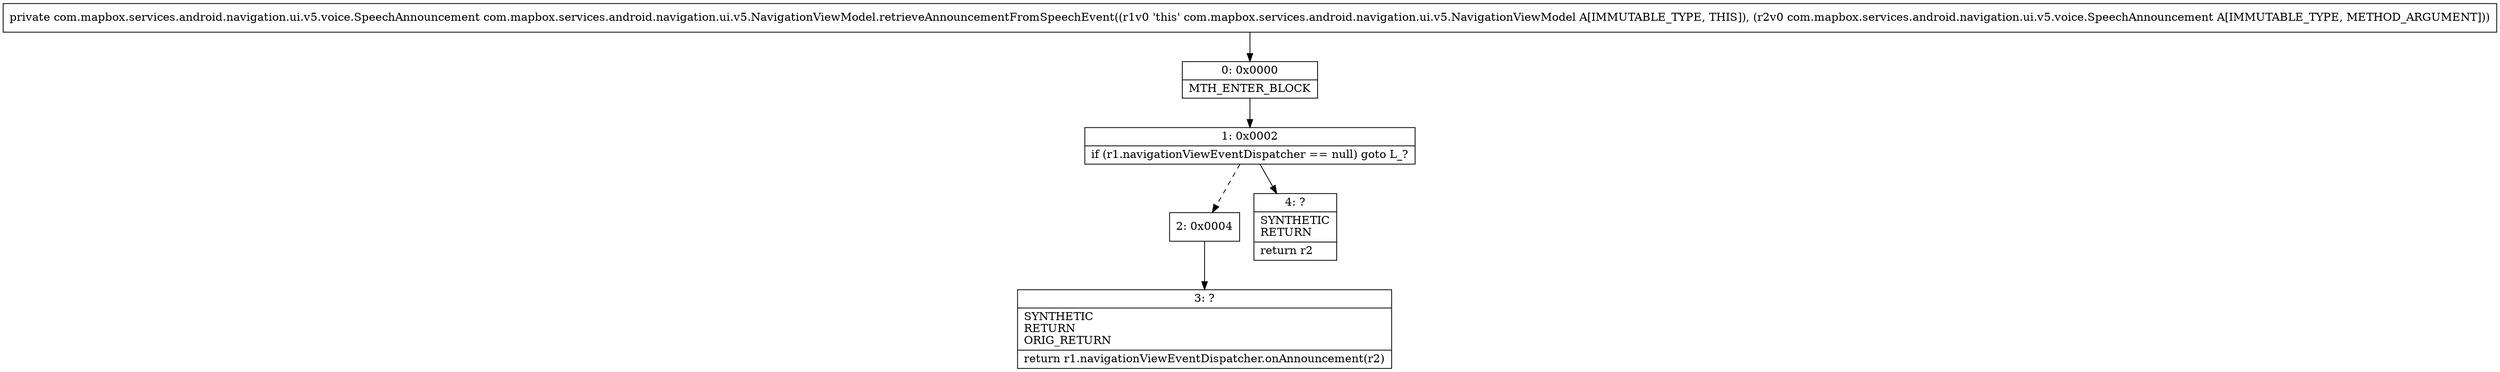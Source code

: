 digraph "CFG forcom.mapbox.services.android.navigation.ui.v5.NavigationViewModel.retrieveAnnouncementFromSpeechEvent(Lcom\/mapbox\/services\/android\/navigation\/ui\/v5\/voice\/SpeechAnnouncement;)Lcom\/mapbox\/services\/android\/navigation\/ui\/v5\/voice\/SpeechAnnouncement;" {
Node_0 [shape=record,label="{0\:\ 0x0000|MTH_ENTER_BLOCK\l}"];
Node_1 [shape=record,label="{1\:\ 0x0002|if (r1.navigationViewEventDispatcher == null) goto L_?\l}"];
Node_2 [shape=record,label="{2\:\ 0x0004}"];
Node_3 [shape=record,label="{3\:\ ?|SYNTHETIC\lRETURN\lORIG_RETURN\l|return r1.navigationViewEventDispatcher.onAnnouncement(r2)\l}"];
Node_4 [shape=record,label="{4\:\ ?|SYNTHETIC\lRETURN\l|return r2\l}"];
MethodNode[shape=record,label="{private com.mapbox.services.android.navigation.ui.v5.voice.SpeechAnnouncement com.mapbox.services.android.navigation.ui.v5.NavigationViewModel.retrieveAnnouncementFromSpeechEvent((r1v0 'this' com.mapbox.services.android.navigation.ui.v5.NavigationViewModel A[IMMUTABLE_TYPE, THIS]), (r2v0 com.mapbox.services.android.navigation.ui.v5.voice.SpeechAnnouncement A[IMMUTABLE_TYPE, METHOD_ARGUMENT])) }"];
MethodNode -> Node_0;
Node_0 -> Node_1;
Node_1 -> Node_2[style=dashed];
Node_1 -> Node_4;
Node_2 -> Node_3;
}


